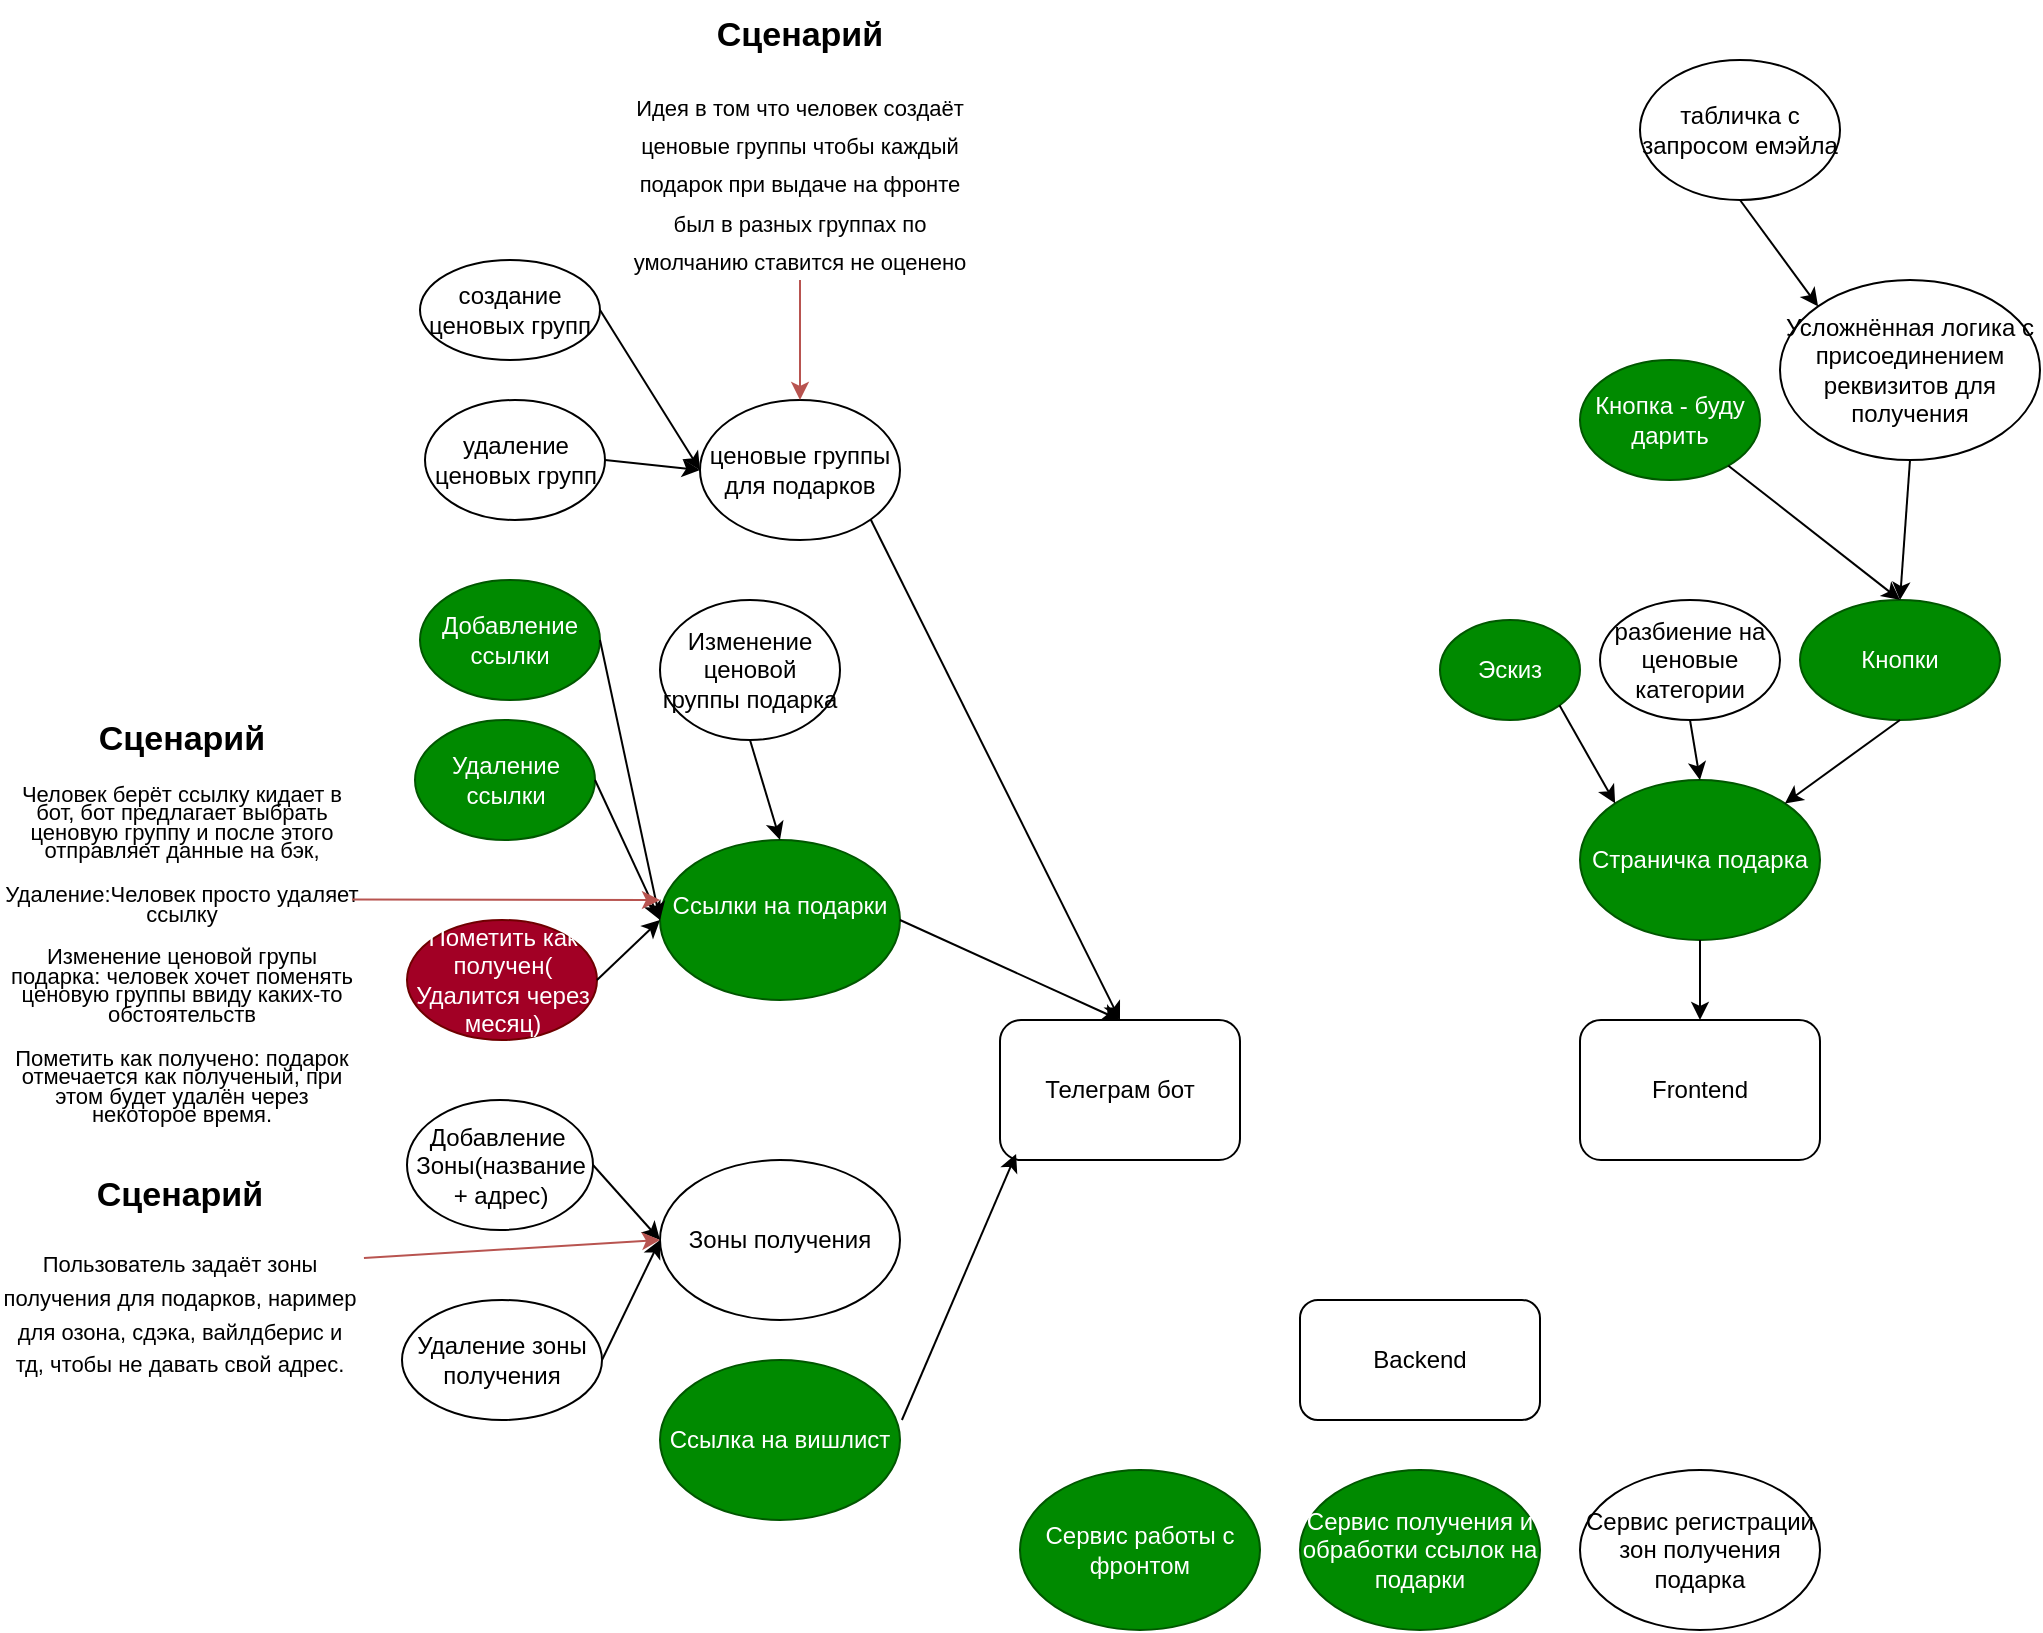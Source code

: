 <mxfile version="26.0.2">
  <diagram name="Страница — 1" id="mfvDr763qeioa90Kr1xu">
    <mxGraphModel dx="2261" dy="1915" grid="1" gridSize="10" guides="1" tooltips="1" connect="1" arrows="1" fold="1" page="1" pageScale="1" pageWidth="827" pageHeight="1169" math="0" shadow="0">
      <root>
        <mxCell id="0" />
        <mxCell id="1" parent="0" />
        <mxCell id="rx369w3odF3UMx7AQMP6-1" value="Телеграм бот" style="rounded=1;whiteSpace=wrap;html=1;" parent="1" vertex="1">
          <mxGeometry x="240" y="320" width="120" height="70" as="geometry" />
        </mxCell>
        <mxCell id="ZKF0X6sjYYtKGc7rI8EO-1" value="Frontend" style="rounded=1;whiteSpace=wrap;html=1;" vertex="1" parent="1">
          <mxGeometry x="530" y="320" width="120" height="70" as="geometry" />
        </mxCell>
        <mxCell id="ZKF0X6sjYYtKGc7rI8EO-2" value="Backend" style="rounded=1;whiteSpace=wrap;html=1;" vertex="1" parent="1">
          <mxGeometry x="390" y="460" width="120" height="60" as="geometry" />
        </mxCell>
        <mxCell id="ZKF0X6sjYYtKGc7rI8EO-4" value="Сервис получения и обработки ссылок на подарки" style="ellipse;whiteSpace=wrap;html=1;fillColor=#008a00;fontColor=#ffffff;strokeColor=#005700;" vertex="1" parent="1">
          <mxGeometry x="390" y="545" width="120" height="80" as="geometry" />
        </mxCell>
        <mxCell id="ZKF0X6sjYYtKGc7rI8EO-5" value="Сервис регистрации зон получения подарка" style="ellipse;whiteSpace=wrap;html=1;" vertex="1" parent="1">
          <mxGeometry x="530" y="545" width="120" height="80" as="geometry" />
        </mxCell>
        <mxCell id="ZKF0X6sjYYtKGc7rI8EO-6" value="Сервис работы с фронтом" style="ellipse;whiteSpace=wrap;html=1;fillColor=#008a00;fontColor=#ffffff;strokeColor=#005700;" vertex="1" parent="1">
          <mxGeometry x="250" y="545" width="120" height="80" as="geometry" />
        </mxCell>
        <mxCell id="ZKF0X6sjYYtKGc7rI8EO-7" value="Ссылки на подарки&lt;div&gt;&lt;br&gt;&lt;/div&gt;" style="ellipse;whiteSpace=wrap;html=1;fillColor=#008a00;fontColor=#ffffff;strokeColor=#005700;" vertex="1" parent="1">
          <mxGeometry x="70" y="230" width="120" height="80" as="geometry" />
        </mxCell>
        <mxCell id="ZKF0X6sjYYtKGc7rI8EO-8" value="Зоны получения" style="ellipse;whiteSpace=wrap;html=1;" vertex="1" parent="1">
          <mxGeometry x="70" y="390" width="120" height="80" as="geometry" />
        </mxCell>
        <mxCell id="ZKF0X6sjYYtKGc7rI8EO-9" value="Ссылка на вишлист" style="ellipse;whiteSpace=wrap;html=1;fillColor=#008a00;fontColor=#ffffff;strokeColor=#005700;" vertex="1" parent="1">
          <mxGeometry x="70" y="490" width="120" height="80" as="geometry" />
        </mxCell>
        <mxCell id="ZKF0X6sjYYtKGc7rI8EO-10" value="Добавление ссылки" style="ellipse;whiteSpace=wrap;html=1;fillColor=#008a00;fontColor=#ffffff;strokeColor=#005700;" vertex="1" parent="1">
          <mxGeometry x="-50" y="100" width="90" height="60" as="geometry" />
        </mxCell>
        <mxCell id="ZKF0X6sjYYtKGc7rI8EO-11" value="Удаление ссылки" style="ellipse;whiteSpace=wrap;html=1;fillColor=#008a00;fontColor=#ffffff;strokeColor=#005700;" vertex="1" parent="1">
          <mxGeometry x="-52.5" y="170" width="90" height="60" as="geometry" />
        </mxCell>
        <mxCell id="ZKF0X6sjYYtKGc7rI8EO-12" value="Пометить как получен( Удалится через месяц)" style="ellipse;whiteSpace=wrap;html=1;fillColor=#a20025;fontColor=#ffffff;strokeColor=#6F0000;" vertex="1" parent="1">
          <mxGeometry x="-56.5" y="270" width="95" height="60" as="geometry" />
        </mxCell>
        <mxCell id="ZKF0X6sjYYtKGc7rI8EO-13" value="Добавление&amp;nbsp; Зоны(название + адрес&lt;span style=&quot;background-color: transparent; color: light-dark(rgb(0, 0, 0), rgb(255, 255, 255));&quot;&gt;)&lt;/span&gt;" style="ellipse;whiteSpace=wrap;html=1;" vertex="1" parent="1">
          <mxGeometry x="-56.5" y="360" width="93" height="65" as="geometry" />
        </mxCell>
        <mxCell id="ZKF0X6sjYYtKGc7rI8EO-14" value="Удаление зоны получения" style="ellipse;whiteSpace=wrap;html=1;" vertex="1" parent="1">
          <mxGeometry x="-59" y="460" width="100" height="60" as="geometry" />
        </mxCell>
        <mxCell id="ZKF0X6sjYYtKGc7rI8EO-16" value="" style="endArrow=classic;html=1;rounded=0;exitX=1;exitY=0.5;exitDx=0;exitDy=0;" edge="1" parent="1" source="ZKF0X6sjYYtKGc7rI8EO-10">
          <mxGeometry width="50" height="50" relative="1" as="geometry">
            <mxPoint x="370" y="460" as="sourcePoint" />
            <mxPoint x="70" y="270" as="targetPoint" />
          </mxGeometry>
        </mxCell>
        <mxCell id="ZKF0X6sjYYtKGc7rI8EO-17" value="" style="endArrow=classic;html=1;rounded=0;exitX=1;exitY=0.5;exitDx=0;exitDy=0;entryX=0;entryY=0.5;entryDx=0;entryDy=0;" edge="1" parent="1" source="ZKF0X6sjYYtKGc7rI8EO-11" target="ZKF0X6sjYYtKGc7rI8EO-7">
          <mxGeometry width="50" height="50" relative="1" as="geometry">
            <mxPoint x="370" y="460" as="sourcePoint" />
            <mxPoint x="260" y="190" as="targetPoint" />
          </mxGeometry>
        </mxCell>
        <mxCell id="ZKF0X6sjYYtKGc7rI8EO-18" value="" style="endArrow=classic;html=1;rounded=0;exitX=1;exitY=0.5;exitDx=0;exitDy=0;entryX=0;entryY=0.5;entryDx=0;entryDy=0;" edge="1" parent="1" source="ZKF0X6sjYYtKGc7rI8EO-12" target="ZKF0X6sjYYtKGc7rI8EO-7">
          <mxGeometry width="50" height="50" relative="1" as="geometry">
            <mxPoint x="370" y="460" as="sourcePoint" />
            <mxPoint x="90" y="340" as="targetPoint" />
          </mxGeometry>
        </mxCell>
        <mxCell id="ZKF0X6sjYYtKGc7rI8EO-19" value="" style="endArrow=classic;html=1;rounded=0;exitX=1;exitY=0.5;exitDx=0;exitDy=0;entryX=0;entryY=0.5;entryDx=0;entryDy=0;" edge="1" parent="1" source="ZKF0X6sjYYtKGc7rI8EO-13" target="ZKF0X6sjYYtKGc7rI8EO-8">
          <mxGeometry width="50" height="50" relative="1" as="geometry">
            <mxPoint x="370" y="460" as="sourcePoint" />
            <mxPoint x="420" y="410" as="targetPoint" />
          </mxGeometry>
        </mxCell>
        <mxCell id="ZKF0X6sjYYtKGc7rI8EO-20" value="" style="endArrow=classic;html=1;rounded=0;exitX=1;exitY=0.5;exitDx=0;exitDy=0;entryX=0;entryY=0.5;entryDx=0;entryDy=0;" edge="1" parent="1" source="ZKF0X6sjYYtKGc7rI8EO-14" target="ZKF0X6sjYYtKGc7rI8EO-8">
          <mxGeometry width="50" height="50" relative="1" as="geometry">
            <mxPoint x="370" y="460" as="sourcePoint" />
            <mxPoint x="420" y="410" as="targetPoint" />
          </mxGeometry>
        </mxCell>
        <mxCell id="ZKF0X6sjYYtKGc7rI8EO-22" value="ценовые группы для подарков" style="ellipse;whiteSpace=wrap;html=1;" vertex="1" parent="1">
          <mxGeometry x="90" y="10" width="100" height="70" as="geometry" />
        </mxCell>
        <mxCell id="ZKF0X6sjYYtKGc7rI8EO-23" value="создание ценовых групп" style="ellipse;whiteSpace=wrap;html=1;" vertex="1" parent="1">
          <mxGeometry x="-50" y="-60" width="90" height="50" as="geometry" />
        </mxCell>
        <mxCell id="ZKF0X6sjYYtKGc7rI8EO-24" value="удаление ценовых групп" style="ellipse;whiteSpace=wrap;html=1;" vertex="1" parent="1">
          <mxGeometry x="-47.5" y="10" width="90" height="60" as="geometry" />
        </mxCell>
        <mxCell id="ZKF0X6sjYYtKGc7rI8EO-25" value="" style="endArrow=classic;html=1;rounded=0;exitX=1;exitY=0.5;exitDx=0;exitDy=0;entryX=0;entryY=0.5;entryDx=0;entryDy=0;" edge="1" parent="1" source="ZKF0X6sjYYtKGc7rI8EO-23" target="ZKF0X6sjYYtKGc7rI8EO-22">
          <mxGeometry width="50" height="50" relative="1" as="geometry">
            <mxPoint x="390" y="140" as="sourcePoint" />
            <mxPoint x="440" y="90" as="targetPoint" />
          </mxGeometry>
        </mxCell>
        <mxCell id="ZKF0X6sjYYtKGc7rI8EO-26" value="" style="endArrow=classic;html=1;rounded=0;exitX=1;exitY=0.5;exitDx=0;exitDy=0;entryX=0;entryY=0.5;entryDx=0;entryDy=0;" edge="1" parent="1" source="ZKF0X6sjYYtKGc7rI8EO-24" target="ZKF0X6sjYYtKGc7rI8EO-22">
          <mxGeometry width="50" height="50" relative="1" as="geometry">
            <mxPoint x="390" y="140" as="sourcePoint" />
            <mxPoint x="440" y="90" as="targetPoint" />
          </mxGeometry>
        </mxCell>
        <mxCell id="ZKF0X6sjYYtKGc7rI8EO-29" value="&lt;h1 style=&quot;margin-top: 0px; line-height: 70%;&quot;&gt;&lt;font style=&quot;font-size: 17px; line-height: 70%;&quot;&gt;Сценарий&lt;/font&gt;&lt;/h1&gt;&lt;h1 style=&quot;margin-top: 0px; line-height: 80%;&quot;&gt;&lt;span style=&quot;background-color: transparent; color: light-dark(rgb(0, 0, 0), rgb(255, 255, 255)); font-weight: normal;&quot;&gt;&lt;font style=&quot;font-size: 11px; line-height: 80%;&quot;&gt;Идея в том что человек создаёт ценовые группы чтобы каждый подарок при выдаче на фронте был в разных группах по умолчанию ставится не оценено&lt;/font&gt;&lt;/span&gt;&lt;/h1&gt;&lt;p style=&quot;&quot;&gt;&lt;br&gt;&lt;/p&gt;" style="text;html=1;whiteSpace=wrap;overflow=hidden;rounded=0;align=center;" vertex="1" parent="1">
          <mxGeometry x="50" y="-190" width="180" height="140" as="geometry" />
        </mxCell>
        <mxCell id="ZKF0X6sjYYtKGc7rI8EO-30" value="" style="endArrow=classic;html=1;rounded=0;exitX=0.5;exitY=1;exitDx=0;exitDy=0;entryX=0.5;entryY=0;entryDx=0;entryDy=0;fillColor=#f8cecc;strokeColor=#b85450;" edge="1" parent="1" source="ZKF0X6sjYYtKGc7rI8EO-29" target="ZKF0X6sjYYtKGc7rI8EO-22">
          <mxGeometry width="50" height="50" relative="1" as="geometry">
            <mxPoint x="390" y="70" as="sourcePoint" />
            <mxPoint x="440" y="20" as="targetPoint" />
          </mxGeometry>
        </mxCell>
        <mxCell id="ZKF0X6sjYYtKGc7rI8EO-31" value="" style="endArrow=classic;html=1;rounded=0;exitX=1;exitY=1;exitDx=0;exitDy=0;entryX=0.5;entryY=0;entryDx=0;entryDy=0;" edge="1" parent="1" source="ZKF0X6sjYYtKGc7rI8EO-22" target="rx369w3odF3UMx7AQMP6-1">
          <mxGeometry width="50" height="50" relative="1" as="geometry">
            <mxPoint x="390" y="330" as="sourcePoint" />
            <mxPoint x="440" y="280" as="targetPoint" />
          </mxGeometry>
        </mxCell>
        <mxCell id="ZKF0X6sjYYtKGc7rI8EO-32" value="" style="endArrow=classic;html=1;rounded=0;exitX=1;exitY=0.5;exitDx=0;exitDy=0;entryX=0.5;entryY=0;entryDx=0;entryDy=0;" edge="1" parent="1" source="ZKF0X6sjYYtKGc7rI8EO-7" target="rx369w3odF3UMx7AQMP6-1">
          <mxGeometry width="50" height="50" relative="1" as="geometry">
            <mxPoint x="390" y="330" as="sourcePoint" />
            <mxPoint x="440" y="280" as="targetPoint" />
          </mxGeometry>
        </mxCell>
        <mxCell id="ZKF0X6sjYYtKGc7rI8EO-34" value="&lt;h1 style=&quot;text-align: center; margin-top: 0px; line-height: 80%;&quot;&gt;&lt;font style=&quot;font-size: 17px; line-height: 80%;&quot;&gt;Сценарий&lt;/font&gt;&lt;/h1&gt;&lt;p style=&quot;text-align: center; line-height: 80%;&quot;&gt;&lt;span style=&quot;font-size: 11px; line-height: 80%;&quot;&gt;Человек берёт ссылку кидает в бот, бот предлагает выбрать ценовую группу и после этого отправляет данные на бэк,&lt;/span&gt;&lt;/p&gt;&lt;p style=&quot;text-align: center; line-height: 80%;&quot;&gt;&lt;span style=&quot;font-size: 11px; line-height: 80%;&quot;&gt;Удаление:Человек просто удаляет ссылку&lt;/span&gt;&lt;/p&gt;&lt;p style=&quot;text-align: center; line-height: 80%;&quot;&gt;&lt;span style=&quot;font-size: 11px; line-height: 80%;&quot;&gt;Изменение ценовой групы подарка: человек хочет поменять ценовую группы ввиду каких-то обстоятельств&lt;/span&gt;&lt;/p&gt;&lt;p style=&quot;text-align: center; line-height: 80%;&quot;&gt;&lt;span style=&quot;font-size: 11px; line-height: 80%;&quot;&gt;&lt;font style=&quot;color: light-dark(rgb(0, 0, 0), rgb(255, 51, 153));&quot;&gt;Пометить как получено: подарок отмечается как полученый, при этом будет удалён через некоторое время.&lt;/font&gt;&lt;/span&gt;&lt;/p&gt;&lt;p style=&quot;text-align: center;&quot;&gt;&lt;span style=&quot;font-size: 11px;&quot;&gt;&lt;br&gt;&lt;/span&gt;&lt;/p&gt;" style="text;html=1;whiteSpace=wrap;overflow=hidden;rounded=0;" vertex="1" parent="1">
          <mxGeometry x="-260" y="160" width="180" height="215" as="geometry" />
        </mxCell>
        <mxCell id="ZKF0X6sjYYtKGc7rI8EO-35" value="" style="endArrow=classic;html=1;rounded=0;exitX=0.978;exitY=0.464;exitDx=0;exitDy=0;exitPerimeter=0;fillColor=#f8cecc;strokeColor=#b85450;" edge="1" parent="1" source="ZKF0X6sjYYtKGc7rI8EO-34">
          <mxGeometry width="50" height="50" relative="1" as="geometry">
            <mxPoint x="390" y="330" as="sourcePoint" />
            <mxPoint x="70" y="260" as="targetPoint" />
          </mxGeometry>
        </mxCell>
        <mxCell id="ZKF0X6sjYYtKGc7rI8EO-36" value="Изменение ценовой группы подарка" style="ellipse;whiteSpace=wrap;html=1;" vertex="1" parent="1">
          <mxGeometry x="70" y="110" width="90" height="70" as="geometry" />
        </mxCell>
        <mxCell id="ZKF0X6sjYYtKGc7rI8EO-37" value="" style="endArrow=classic;html=1;rounded=0;exitX=0.5;exitY=1;exitDx=0;exitDy=0;entryX=0.5;entryY=0;entryDx=0;entryDy=0;" edge="1" parent="1" source="ZKF0X6sjYYtKGc7rI8EO-36" target="ZKF0X6sjYYtKGc7rI8EO-7">
          <mxGeometry width="50" height="50" relative="1" as="geometry">
            <mxPoint x="390" y="330" as="sourcePoint" />
            <mxPoint x="440" y="280" as="targetPoint" />
          </mxGeometry>
        </mxCell>
        <mxCell id="ZKF0X6sjYYtKGc7rI8EO-38" value="&lt;h1 style=&quot;margin-top: 0px; line-height: 70%;&quot;&gt;&lt;span style=&quot;background-color: transparent; color: light-dark(rgb(0, 0, 0), rgb(255, 255, 255)); font-size: 17px; line-height: 70%;&quot;&gt;Сценарий&lt;/span&gt;&lt;/h1&gt;&lt;h1 style=&quot;margin-top: 0px; line-height: 70%;&quot;&gt;&lt;span style=&quot;font-size: 11px; background-color: transparent; color: light-dark(rgb(0, 0, 0), rgb(255, 255, 255)); font-weight: normal; line-height: 70%;&quot;&gt;Пользователь задаёт зоны получения для подарков, наример для озона, сдэка, вайлдберис и тд, чтобы не давать свой адрес.&lt;/span&gt;&lt;/h1&gt;" style="text;html=1;whiteSpace=wrap;overflow=hidden;rounded=0;align=center;" vertex="1" parent="1">
          <mxGeometry x="-260" y="390" width="180" height="120" as="geometry" />
        </mxCell>
        <mxCell id="ZKF0X6sjYYtKGc7rI8EO-39" value="" style="endArrow=classic;html=1;rounded=0;exitX=1.011;exitY=0.408;exitDx=0;exitDy=0;exitPerimeter=0;entryX=0;entryY=0.5;entryDx=0;entryDy=0;fillColor=#f8cecc;strokeColor=#b85450;" edge="1" parent="1" source="ZKF0X6sjYYtKGc7rI8EO-38" target="ZKF0X6sjYYtKGc7rI8EO-8">
          <mxGeometry width="50" height="50" relative="1" as="geometry">
            <mxPoint x="390" y="600" as="sourcePoint" />
            <mxPoint x="440" y="550" as="targetPoint" />
          </mxGeometry>
        </mxCell>
        <mxCell id="ZKF0X6sjYYtKGc7rI8EO-40" value="Страничка подарка" style="ellipse;whiteSpace=wrap;html=1;fillColor=#008a00;fontColor=#ffffff;strokeColor=#005700;" vertex="1" parent="1">
          <mxGeometry x="530" y="200" width="120" height="80" as="geometry" />
        </mxCell>
        <mxCell id="ZKF0X6sjYYtKGc7rI8EO-41" value="Эскиз" style="ellipse;whiteSpace=wrap;html=1;fillColor=#008a00;fontColor=#ffffff;strokeColor=#005700;" vertex="1" parent="1">
          <mxGeometry x="460" y="120" width="70" height="50" as="geometry" />
        </mxCell>
        <mxCell id="ZKF0X6sjYYtKGc7rI8EO-42" value="разбиение на ценовые категории" style="ellipse;whiteSpace=wrap;html=1;" vertex="1" parent="1">
          <mxGeometry x="540" y="110" width="90" height="60" as="geometry" />
        </mxCell>
        <mxCell id="ZKF0X6sjYYtKGc7rI8EO-43" value="" style="endArrow=classic;html=1;rounded=0;exitX=1.008;exitY=0.375;exitDx=0;exitDy=0;exitPerimeter=0;entryX=0.067;entryY=0.957;entryDx=0;entryDy=0;entryPerimeter=0;" edge="1" parent="1" source="ZKF0X6sjYYtKGc7rI8EO-9" target="rx369w3odF3UMx7AQMP6-1">
          <mxGeometry width="50" height="50" relative="1" as="geometry">
            <mxPoint x="270" y="330" as="sourcePoint" />
            <mxPoint x="320" y="280" as="targetPoint" />
          </mxGeometry>
        </mxCell>
        <mxCell id="ZKF0X6sjYYtKGc7rI8EO-44" value="Кнопки" style="ellipse;whiteSpace=wrap;html=1;fillColor=#008a00;fontColor=#ffffff;strokeColor=#005700;" vertex="1" parent="1">
          <mxGeometry x="640" y="110" width="100" height="60" as="geometry" />
        </mxCell>
        <mxCell id="ZKF0X6sjYYtKGc7rI8EO-45" value="Кнопка - буду дарить" style="ellipse;whiteSpace=wrap;html=1;fillColor=#008a00;fontColor=#ffffff;strokeColor=#005700;" vertex="1" parent="1">
          <mxGeometry x="530" y="-10" width="90" height="60" as="geometry" />
        </mxCell>
        <mxCell id="ZKF0X6sjYYtKGc7rI8EO-46" value="" style="endArrow=classic;html=1;rounded=0;entryX=0.5;entryY=0;entryDx=0;entryDy=0;" edge="1" parent="1" source="ZKF0X6sjYYtKGc7rI8EO-45" target="ZKF0X6sjYYtKGc7rI8EO-44">
          <mxGeometry width="50" height="50" relative="1" as="geometry">
            <mxPoint x="270" y="330" as="sourcePoint" />
            <mxPoint x="320" y="280" as="targetPoint" />
          </mxGeometry>
        </mxCell>
        <mxCell id="ZKF0X6sjYYtKGc7rI8EO-47" value="" style="endArrow=classic;html=1;rounded=0;exitX=0.5;exitY=1;exitDx=0;exitDy=0;entryX=1;entryY=0;entryDx=0;entryDy=0;" edge="1" parent="1" source="ZKF0X6sjYYtKGc7rI8EO-44" target="ZKF0X6sjYYtKGc7rI8EO-40">
          <mxGeometry width="50" height="50" relative="1" as="geometry">
            <mxPoint x="690" y="250" as="sourcePoint" />
            <mxPoint x="740" y="200" as="targetPoint" />
          </mxGeometry>
        </mxCell>
        <mxCell id="ZKF0X6sjYYtKGc7rI8EO-48" value="" style="endArrow=classic;html=1;rounded=0;entryX=0;entryY=0;entryDx=0;entryDy=0;exitX=1;exitY=1;exitDx=0;exitDy=0;" edge="1" parent="1" source="ZKF0X6sjYYtKGc7rI8EO-41" target="ZKF0X6sjYYtKGc7rI8EO-40">
          <mxGeometry width="50" height="50" relative="1" as="geometry">
            <mxPoint x="270" y="330" as="sourcePoint" />
            <mxPoint x="320" y="280" as="targetPoint" />
          </mxGeometry>
        </mxCell>
        <mxCell id="ZKF0X6sjYYtKGc7rI8EO-49" value="" style="endArrow=classic;html=1;rounded=0;entryX=0.5;entryY=0;entryDx=0;entryDy=0;exitX=0.5;exitY=1;exitDx=0;exitDy=0;" edge="1" parent="1" source="ZKF0X6sjYYtKGc7rI8EO-40" target="ZKF0X6sjYYtKGc7rI8EO-1">
          <mxGeometry width="50" height="50" relative="1" as="geometry">
            <mxPoint x="270" y="330" as="sourcePoint" />
            <mxPoint x="320" y="280" as="targetPoint" />
          </mxGeometry>
        </mxCell>
        <mxCell id="ZKF0X6sjYYtKGc7rI8EO-50" value="" style="endArrow=classic;html=1;rounded=0;entryX=0.5;entryY=0;entryDx=0;entryDy=0;exitX=0.5;exitY=1;exitDx=0;exitDy=0;" edge="1" parent="1" source="ZKF0X6sjYYtKGc7rI8EO-42" target="ZKF0X6sjYYtKGc7rI8EO-40">
          <mxGeometry width="50" height="50" relative="1" as="geometry">
            <mxPoint x="270" y="330" as="sourcePoint" />
            <mxPoint x="320" y="280" as="targetPoint" />
          </mxGeometry>
        </mxCell>
        <mxCell id="ZKF0X6sjYYtKGc7rI8EO-51" value="Усложнённая логика с присоединением реквизитов для получения" style="ellipse;whiteSpace=wrap;html=1;" vertex="1" parent="1">
          <mxGeometry x="630" y="-50" width="130" height="90" as="geometry" />
        </mxCell>
        <mxCell id="ZKF0X6sjYYtKGc7rI8EO-52" value="" style="endArrow=classic;html=1;rounded=0;exitX=0.5;exitY=1;exitDx=0;exitDy=0;entryX=0.5;entryY=0;entryDx=0;entryDy=0;" edge="1" parent="1" source="ZKF0X6sjYYtKGc7rI8EO-51" target="ZKF0X6sjYYtKGc7rI8EO-44">
          <mxGeometry width="50" height="50" relative="1" as="geometry">
            <mxPoint x="270" y="70" as="sourcePoint" />
            <mxPoint x="320" y="20" as="targetPoint" />
          </mxGeometry>
        </mxCell>
        <mxCell id="ZKF0X6sjYYtKGc7rI8EO-53" value="табличка с запросом емэйла" style="ellipse;whiteSpace=wrap;html=1;" vertex="1" parent="1">
          <mxGeometry x="560" y="-160" width="100" height="70" as="geometry" />
        </mxCell>
        <mxCell id="ZKF0X6sjYYtKGc7rI8EO-54" value="" style="endArrow=classic;html=1;rounded=0;exitX=0.5;exitY=1;exitDx=0;exitDy=0;entryX=0;entryY=0;entryDx=0;entryDy=0;" edge="1" parent="1" source="ZKF0X6sjYYtKGc7rI8EO-53" target="ZKF0X6sjYYtKGc7rI8EO-51">
          <mxGeometry width="50" height="50" relative="1" as="geometry">
            <mxPoint x="270" y="70" as="sourcePoint" />
            <mxPoint x="320" y="20" as="targetPoint" />
          </mxGeometry>
        </mxCell>
      </root>
    </mxGraphModel>
  </diagram>
</mxfile>
